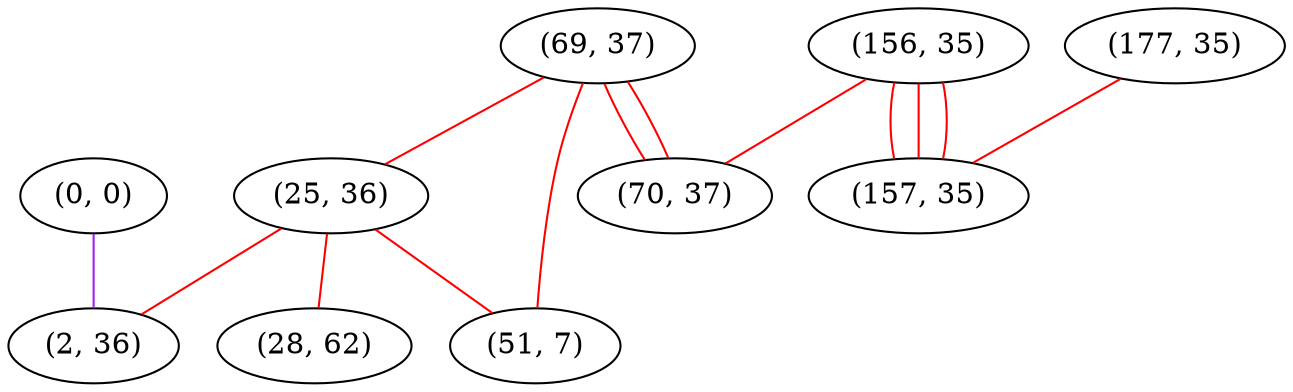 graph "" {
"(0, 0)";
"(69, 37)";
"(25, 36)";
"(51, 7)";
"(156, 35)";
"(177, 35)";
"(157, 35)";
"(2, 36)";
"(70, 37)";
"(28, 62)";
"(0, 0)" -- "(2, 36)"  [color=purple, key=0, weight=4];
"(69, 37)" -- "(51, 7)"  [color=red, key=0, weight=1];
"(69, 37)" -- "(70, 37)"  [color=red, key=0, weight=1];
"(69, 37)" -- "(70, 37)"  [color=red, key=1, weight=1];
"(69, 37)" -- "(25, 36)"  [color=red, key=0, weight=1];
"(25, 36)" -- "(51, 7)"  [color=red, key=0, weight=1];
"(25, 36)" -- "(2, 36)"  [color=red, key=0, weight=1];
"(25, 36)" -- "(28, 62)"  [color=red, key=0, weight=1];
"(156, 35)" -- "(70, 37)"  [color=red, key=0, weight=1];
"(156, 35)" -- "(157, 35)"  [color=red, key=0, weight=1];
"(156, 35)" -- "(157, 35)"  [color=red, key=1, weight=1];
"(156, 35)" -- "(157, 35)"  [color=red, key=2, weight=1];
"(177, 35)" -- "(157, 35)"  [color=red, key=0, weight=1];
}
